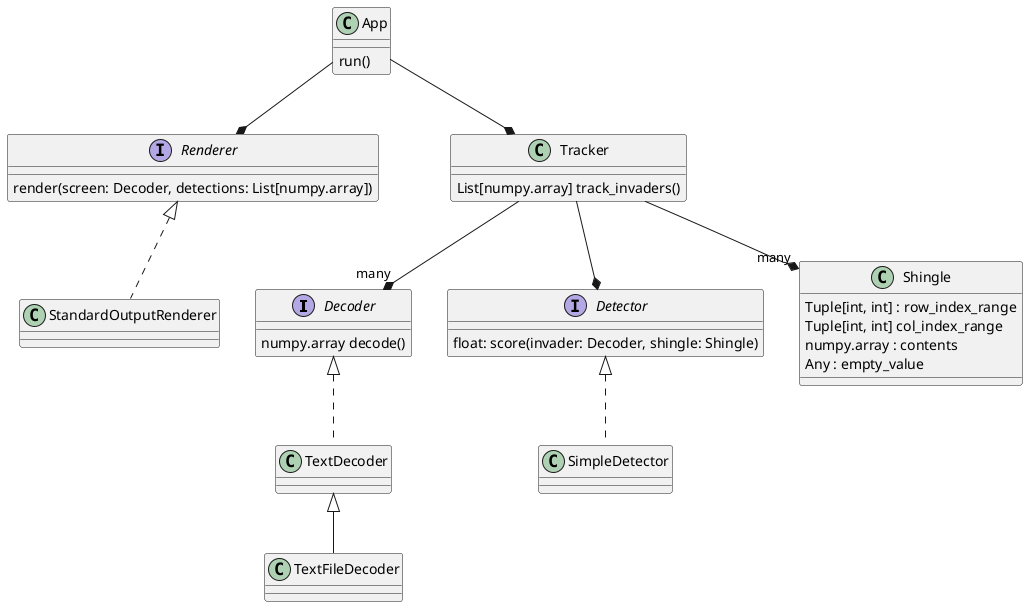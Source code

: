 @startuml

interface Decoder

Decoder : numpy.array decode()

class TextDecoder implements Decoder

class TextFileDecoder extends TextDecoder


interface Detector

Detector : float: score(invader: Decoder, shingle: Shingle)

class SimpleDetector implements Detector

class Shingle {
        Tuple[int, int] : row_index_range
        Tuple[int, int] col_index_range
        numpy.array : contents
        Any : empty_value
}

interface Renderer

Renderer : render(screen: Decoder, detections: List[numpy.array])

class StandardOutputRenderer implements Renderer

class Tracker

Tracker : List[numpy.array] track_invaders()

class App

App : run()

App --* Tracker
App --* Renderer

Tracker --* "many" Decoder
Tracker --* Detector
Tracker --* "many" Shingle

@enduml